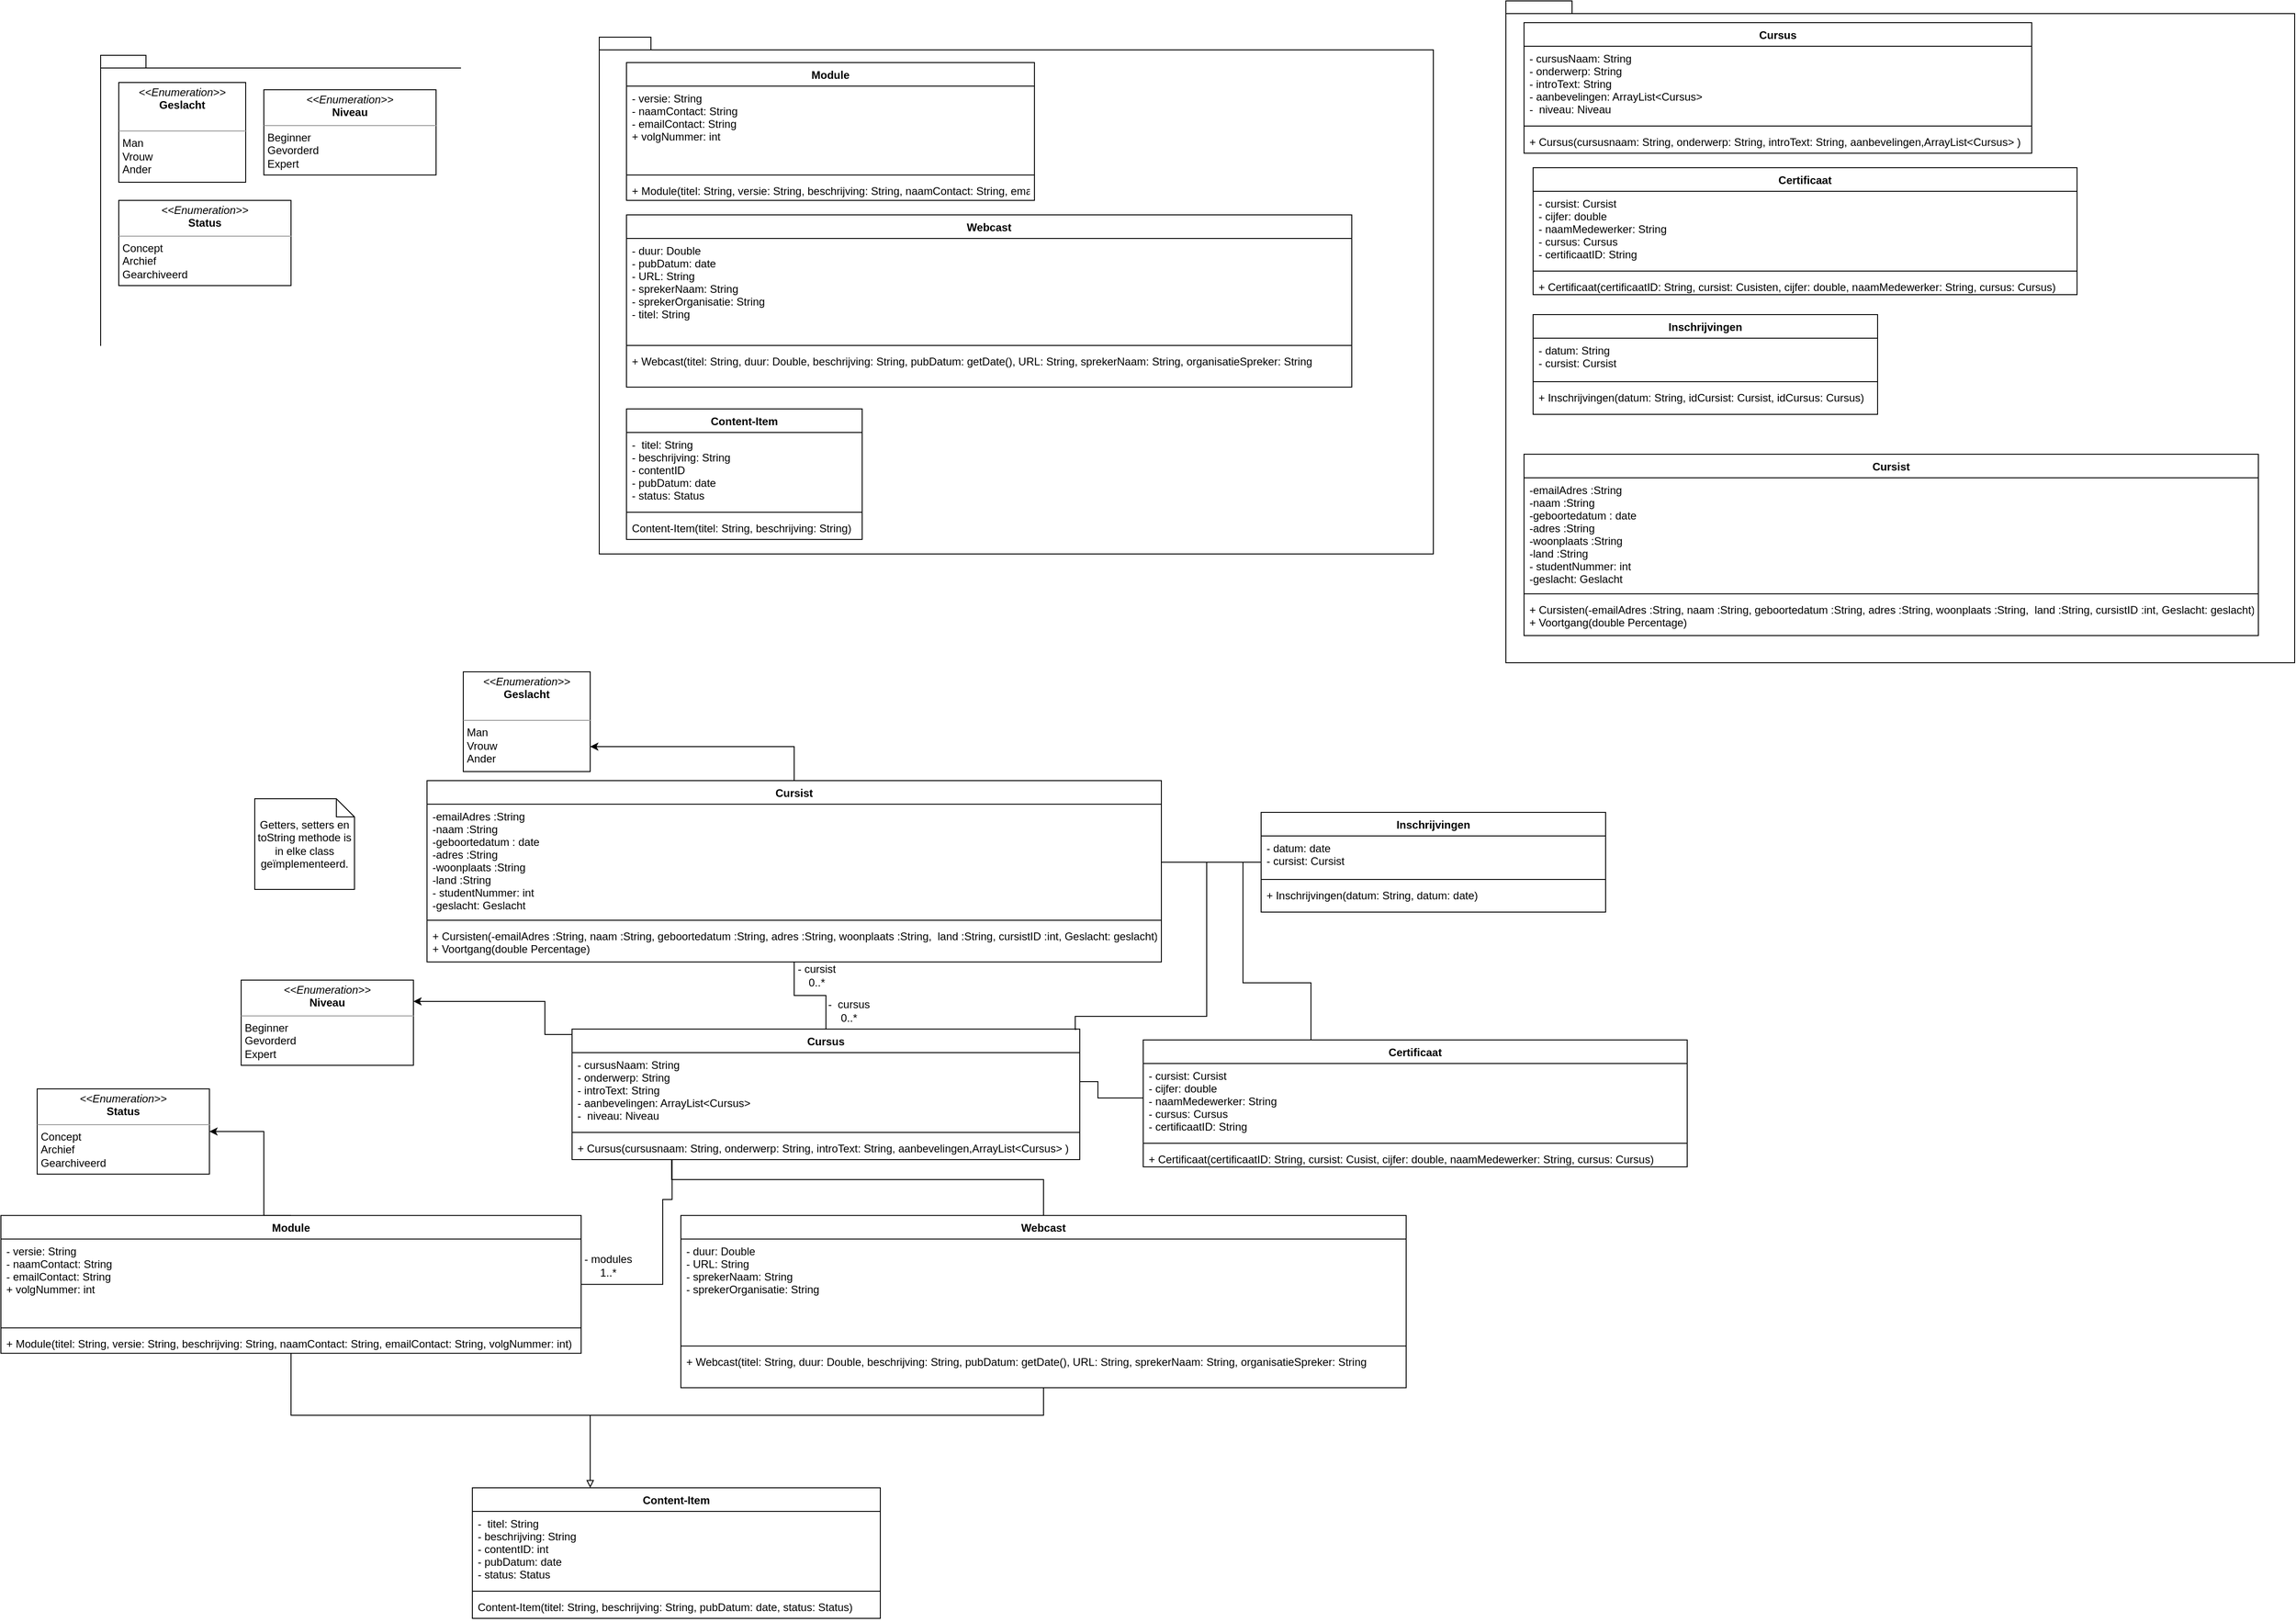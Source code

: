 <mxfile version="20.6.2" type="device"><diagram id="2kktmMRv5hTeGHwgti0F" name="Pagina-1"><mxGraphModel dx="3725" dy="2717" grid="1" gridSize="10" guides="1" tooltips="1" connect="1" arrows="1" fold="1" page="1" pageScale="1" pageWidth="1654" pageHeight="1169" math="0" shadow="0"><root><mxCell id="0"/><mxCell id="1" parent="0"/><mxCell id="MbKeh6X5kqpN-aEI2O22-64" style="edgeStyle=orthogonalEdgeStyle;rounded=0;orthogonalLoop=1;jettySize=auto;html=1;exitX=0.5;exitY=0;exitDx=0;exitDy=0;entryX=1;entryY=0.5;entryDx=0;entryDy=0;" parent="1" source="MbKeh6X5kqpN-aEI2O22-25" target="MbKeh6X5kqpN-aEI2O22-63" edge="1"><mxGeometry relative="1" as="geometry"><Array as="points"><mxPoint x="490" y="237"/></Array></mxGeometry></mxCell><mxCell id="WveOz0wSDaOSZ9EMoX3g-8" style="edgeStyle=orthogonalEdgeStyle;rounded=0;orthogonalLoop=1;jettySize=auto;html=1;endArrow=block;endFill=0;" parent="1" source="MbKeh6X5kqpN-aEI2O22-25" target="WveOz0wSDaOSZ9EMoX3g-4" edge="1"><mxGeometry relative="1" as="geometry"><Array as="points"><mxPoint x="520" y="550"/><mxPoint x="850" y="550"/></Array></mxGeometry></mxCell><mxCell id="MbKeh6X5kqpN-aEI2O22-25" value="Module" style="swimlane;fontStyle=1;align=center;verticalAlign=top;childLayout=stackLayout;horizontal=1;startSize=26;horizontalStack=0;resizeParent=1;resizeParentMax=0;resizeLast=0;collapsible=1;marginBottom=0;" parent="1" vertex="1"><mxGeometry x="200" y="329.57" width="640" height="152" as="geometry"/></mxCell><mxCell id="MbKeh6X5kqpN-aEI2O22-26" value="- versie: String&#10;- naamContact: String&#10;- emailContact: String&#10;+ volgNummer: int" style="text;strokeColor=none;fillColor=none;align=left;verticalAlign=top;spacingLeft=4;spacingRight=4;overflow=hidden;rotatable=0;points=[[0,0.5],[1,0.5]];portConstraint=eastwest;" parent="MbKeh6X5kqpN-aEI2O22-25" vertex="1"><mxGeometry y="26" width="640" height="94" as="geometry"/></mxCell><mxCell id="MbKeh6X5kqpN-aEI2O22-27" value="" style="line;strokeWidth=1;fillColor=none;align=left;verticalAlign=middle;spacingTop=-1;spacingLeft=3;spacingRight=3;rotatable=0;labelPosition=right;points=[];portConstraint=eastwest;" parent="MbKeh6X5kqpN-aEI2O22-25" vertex="1"><mxGeometry y="120" width="640" height="8" as="geometry"/></mxCell><mxCell id="MbKeh6X5kqpN-aEI2O22-28" value="+ Module(titel: String, versie: String, beschrijving: String, naamContact: String, emailContact: String, volgNummer: int)" style="text;strokeColor=none;fillColor=none;align=left;verticalAlign=top;spacingLeft=4;spacingRight=4;overflow=hidden;rotatable=0;points=[[0,0.5],[1,0.5]];portConstraint=eastwest;" parent="MbKeh6X5kqpN-aEI2O22-25" vertex="1"><mxGeometry y="128" width="640" height="24" as="geometry"/></mxCell><mxCell id="O7PhdvHWJOeVFfyFNV82-17" style="edgeStyle=orthogonalEdgeStyle;rounded=0;orthogonalLoop=1;jettySize=auto;html=1;entryX=1;entryY=0.5;entryDx=0;entryDy=0;endArrow=none;endFill=0;" parent="1" source="MbKeh6X5kqpN-aEI2O22-29" target="O7PhdvHWJOeVFfyFNV82-9" edge="1"><mxGeometry relative="1" as="geometry"><Array as="points"><mxPoint x="1410" y="200"/><mxPoint x="1410" y="182"/></Array></mxGeometry></mxCell><mxCell id="MbKeh6X5kqpN-aEI2O22-29" value="Certificaat" style="swimlane;fontStyle=1;align=center;verticalAlign=top;childLayout=stackLayout;horizontal=1;startSize=26;horizontalStack=0;resizeParent=1;resizeParentMax=0;resizeLast=0;collapsible=1;marginBottom=0;" parent="1" vertex="1"><mxGeometry x="1460" y="136" width="600" height="140" as="geometry"/></mxCell><mxCell id="MbKeh6X5kqpN-aEI2O22-30" value="- cursist: Cursist&#10;- cijfer: double&#10;- naamMedewerker: String&#10;- cursus: Cursus&#10;- certificaatID: String" style="text;strokeColor=none;fillColor=none;align=left;verticalAlign=top;spacingLeft=4;spacingRight=4;overflow=hidden;rotatable=0;points=[[0,0.5],[1,0.5]];portConstraint=eastwest;" parent="MbKeh6X5kqpN-aEI2O22-29" vertex="1"><mxGeometry y="26" width="600" height="84" as="geometry"/></mxCell><mxCell id="MbKeh6X5kqpN-aEI2O22-31" value="" style="line;strokeWidth=1;fillColor=none;align=left;verticalAlign=middle;spacingTop=-1;spacingLeft=3;spacingRight=3;rotatable=0;labelPosition=right;points=[];portConstraint=eastwest;" parent="MbKeh6X5kqpN-aEI2O22-29" vertex="1"><mxGeometry y="110" width="600" height="8" as="geometry"/></mxCell><mxCell id="MbKeh6X5kqpN-aEI2O22-32" value="+ Certificaat(certificaatID: String, cursist: Cusist, cijfer: double, naamMedewerker: String, cursus: Cursus)&#10;  " style="text;strokeColor=none;fillColor=none;align=left;verticalAlign=top;spacingLeft=4;spacingRight=4;overflow=hidden;rotatable=0;points=[[0,0.5],[1,0.5]];portConstraint=eastwest;" parent="MbKeh6X5kqpN-aEI2O22-29" vertex="1"><mxGeometry y="118" width="600" height="22" as="geometry"/></mxCell><mxCell id="O7PhdvHWJOeVFfyFNV82-22" style="edgeStyle=orthogonalEdgeStyle;rounded=0;orthogonalLoop=1;jettySize=auto;html=1;endArrow=none;endFill=0;startArrow=none;startFill=0;entryX=0.196;entryY=1.017;entryDx=0;entryDy=0;entryPerimeter=0;" parent="1" source="MbKeh6X5kqpN-aEI2O22-33" target="O7PhdvHWJOeVFfyFNV82-11" edge="1"><mxGeometry relative="1" as="geometry"><mxPoint x="941" y="268" as="targetPoint"/><Array as="points"><mxPoint x="1350" y="290"/><mxPoint x="940" y="290"/></Array></mxGeometry></mxCell><mxCell id="WveOz0wSDaOSZ9EMoX3g-9" style="edgeStyle=orthogonalEdgeStyle;rounded=0;orthogonalLoop=1;jettySize=auto;html=1;endArrow=none;endFill=0;" parent="1" source="MbKeh6X5kqpN-aEI2O22-33" edge="1"><mxGeometry relative="1" as="geometry"><mxPoint x="850" y="620" as="targetPoint"/><Array as="points"><mxPoint x="1350" y="550"/><mxPoint x="850" y="550"/></Array></mxGeometry></mxCell><mxCell id="MbKeh6X5kqpN-aEI2O22-33" value="Webcast" style="swimlane;fontStyle=1;align=center;verticalAlign=top;childLayout=stackLayout;horizontal=1;startSize=26;horizontalStack=0;resizeParent=1;resizeParentMax=0;resizeLast=0;collapsible=1;marginBottom=0;" parent="1" vertex="1"><mxGeometry x="950" y="329.57" width="800" height="190" as="geometry"/></mxCell><mxCell id="MbKeh6X5kqpN-aEI2O22-34" value="- duur: Double&#10;- URL: String&#10;- sprekerNaam: String&#10;- sprekerOrganisatie: String" style="text;strokeColor=none;fillColor=none;align=left;verticalAlign=top;spacingLeft=4;spacingRight=4;overflow=hidden;rotatable=0;points=[[0,0.5],[1,0.5]];portConstraint=eastwest;" parent="MbKeh6X5kqpN-aEI2O22-33" vertex="1"><mxGeometry y="26" width="800" height="114" as="geometry"/></mxCell><mxCell id="MbKeh6X5kqpN-aEI2O22-35" value="" style="line;strokeWidth=1;fillColor=none;align=left;verticalAlign=middle;spacingTop=-1;spacingLeft=3;spacingRight=3;rotatable=0;labelPosition=right;points=[];portConstraint=eastwest;" parent="MbKeh6X5kqpN-aEI2O22-33" vertex="1"><mxGeometry y="140" width="800" height="8" as="geometry"/></mxCell><mxCell id="MbKeh6X5kqpN-aEI2O22-36" value="+ Webcast(titel: String, duur: Double, beschrijving: String, pubDatum: getDate(), URL: String, sprekerNaam: String, organisatieSpreker: String" style="text;strokeColor=none;fillColor=none;align=left;verticalAlign=top;spacingLeft=4;spacingRight=4;overflow=hidden;rotatable=0;points=[[0,0.5],[1,0.5]];portConstraint=eastwest;" parent="MbKeh6X5kqpN-aEI2O22-33" vertex="1"><mxGeometry y="148" width="800" height="42" as="geometry"/></mxCell><mxCell id="O7PhdvHWJOeVFfyFNV82-26" style="edgeStyle=orthogonalEdgeStyle;rounded=0;orthogonalLoop=1;jettySize=auto;html=1;endArrow=none;endFill=0;" parent="1" source="MbKeh6X5kqpN-aEI2O22-49" target="O7PhdvHWJOeVFfyFNV82-8" edge="1"><mxGeometry relative="1" as="geometry"/></mxCell><mxCell id="WveOz0wSDaOSZ9EMoX3g-2" style="edgeStyle=orthogonalEdgeStyle;rounded=0;orthogonalLoop=1;jettySize=auto;html=1;entryX=1;entryY=0.75;entryDx=0;entryDy=0;" parent="1" source="MbKeh6X5kqpN-aEI2O22-49" target="WveOz0wSDaOSZ9EMoX3g-1" edge="1"><mxGeometry relative="1" as="geometry"/></mxCell><mxCell id="MbKeh6X5kqpN-aEI2O22-49" value="Cursist" style="swimlane;fontStyle=1;align=center;verticalAlign=top;childLayout=stackLayout;horizontal=1;startSize=26;horizontalStack=0;resizeParent=1;resizeParentMax=0;resizeLast=0;collapsible=1;marginBottom=0;" parent="1" vertex="1"><mxGeometry x="670" y="-150" width="810" height="200" as="geometry"/></mxCell><mxCell id="MbKeh6X5kqpN-aEI2O22-50" value="-emailAdres :String&#10;-naam :String&#10;-geboortedatum : date&#10;-adres :String&#10;-woonplaats :String&#10;-land :String&#10;- studentNummer: int&#10;-geslacht: Geslacht" style="text;strokeColor=none;fillColor=none;align=left;verticalAlign=top;spacingLeft=4;spacingRight=4;overflow=hidden;rotatable=0;points=[[0,0.5],[1,0.5]];portConstraint=eastwest;" parent="MbKeh6X5kqpN-aEI2O22-49" vertex="1"><mxGeometry y="26" width="810" height="124" as="geometry"/></mxCell><mxCell id="MbKeh6X5kqpN-aEI2O22-51" value="" style="line;strokeWidth=1;fillColor=none;align=left;verticalAlign=middle;spacingTop=-1;spacingLeft=3;spacingRight=3;rotatable=0;labelPosition=right;points=[];portConstraint=eastwest;" parent="MbKeh6X5kqpN-aEI2O22-49" vertex="1"><mxGeometry y="150" width="810" height="8" as="geometry"/></mxCell><mxCell id="MbKeh6X5kqpN-aEI2O22-52" value="+ Cursisten(-emailAdres :String, naam :String, geboortedatum :String, adres :String, woonplaats :String,  land :String, cursistID :int, Geslacht: geslacht)&#10;+ Voortgang(double Percentage)" style="text;strokeColor=none;fillColor=none;align=left;verticalAlign=top;spacingLeft=4;spacingRight=4;overflow=hidden;rotatable=0;points=[[0,0.5],[1,0.5]];portConstraint=eastwest;" parent="MbKeh6X5kqpN-aEI2O22-49" vertex="1"><mxGeometry y="158" width="810" height="42" as="geometry"/></mxCell><mxCell id="MbKeh6X5kqpN-aEI2O22-63" value="&lt;p style=&quot;margin:0px;margin-top:4px;text-align:center;&quot;&gt;&lt;i&gt;&amp;lt;&amp;lt;Enumeration&amp;gt;&amp;gt;&lt;/i&gt;&lt;br&gt;&lt;b&gt;Status&lt;/b&gt;&lt;/p&gt;&lt;hr size=&quot;1&quot;&gt;&lt;p style=&quot;margin:0px;margin-left:4px;&quot;&gt;&lt;/p&gt;&lt;p style=&quot;margin:0px;margin-left:4px;&quot;&gt;Concept&lt;/p&gt;&lt;p style=&quot;margin:0px;margin-left:4px;&quot;&gt;Archief&lt;/p&gt;&lt;p style=&quot;margin:0px;margin-left:4px;&quot;&gt;Gearchiveerd&lt;/p&gt;" style="verticalAlign=top;align=left;overflow=fill;fontSize=12;fontFamily=Helvetica;html=1;" parent="1" vertex="1"><mxGeometry x="240" y="190" width="190" height="94" as="geometry"/></mxCell><mxCell id="O7PhdvHWJOeVFfyFNV82-2" value="Getters, setters en toString methode is in elke class geïmplementeerd." style="shape=note;size=20;whiteSpace=wrap;html=1;" parent="1" vertex="1"><mxGeometry x="480" y="-130" width="110" height="100" as="geometry"/></mxCell><mxCell id="O7PhdvHWJOeVFfyFNV82-3" value="&lt;p style=&quot;margin:0px;margin-top:4px;text-align:center;&quot;&gt;&lt;i&gt;&amp;lt;&amp;lt;Enumeration&amp;gt;&amp;gt;&lt;/i&gt;&lt;br&gt;&lt;b&gt;Niveau&lt;/b&gt;&lt;/p&gt;&lt;hr size=&quot;1&quot;&gt;&lt;p style=&quot;margin:0px;margin-left:4px;&quot;&gt;&lt;/p&gt;&lt;p style=&quot;margin:0px;margin-left:4px;&quot;&gt;Beginner&lt;/p&gt;&lt;p style=&quot;margin:0px;margin-left:4px;&quot;&gt;Gevorderd&lt;/p&gt;&lt;p style=&quot;margin:0px;margin-left:4px;&quot;&gt;Expert&lt;/p&gt;" style="verticalAlign=top;align=left;overflow=fill;fontSize=12;fontFamily=Helvetica;html=1;" parent="1" vertex="1"><mxGeometry x="465" y="70" width="190" height="94" as="geometry"/></mxCell><mxCell id="O7PhdvHWJOeVFfyFNV82-8" value="Cursus" style="swimlane;fontStyle=1;align=center;verticalAlign=top;childLayout=stackLayout;horizontal=1;startSize=26;horizontalStack=0;resizeParent=1;resizeParentMax=0;resizeLast=0;collapsible=1;marginBottom=0;" parent="1" vertex="1"><mxGeometry x="830" y="124" width="560" height="144" as="geometry"/></mxCell><mxCell id="O7PhdvHWJOeVFfyFNV82-9" value="- cursusNaam: String&#10;- onderwerp: String&#10;- introText: String&#10;- aanbevelingen: ArrayList&lt;Cursus&gt; &#10;-  niveau: Niveau" style="text;strokeColor=none;fillColor=none;align=left;verticalAlign=top;spacingLeft=4;spacingRight=4;overflow=hidden;rotatable=0;points=[[0,0.5],[1,0.5]];portConstraint=eastwest;" parent="O7PhdvHWJOeVFfyFNV82-8" vertex="1"><mxGeometry y="26" width="560" height="84" as="geometry"/></mxCell><mxCell id="O7PhdvHWJOeVFfyFNV82-10" value="" style="line;strokeWidth=1;fillColor=none;align=left;verticalAlign=middle;spacingTop=-1;spacingLeft=3;spacingRight=3;rotatable=0;labelPosition=right;points=[];portConstraint=eastwest;" parent="O7PhdvHWJOeVFfyFNV82-8" vertex="1"><mxGeometry y="110" width="560" height="8" as="geometry"/></mxCell><mxCell id="O7PhdvHWJOeVFfyFNV82-11" value="+ Cursus(cursusnaam: String, onderwerp: String, introText: String, aanbevelingen,ArrayList&lt;Cursus&gt; )" style="text;strokeColor=none;fillColor=none;align=left;verticalAlign=top;spacingLeft=4;spacingRight=4;overflow=hidden;rotatable=0;points=[[0,0.5],[1,0.5]];portConstraint=eastwest;" parent="O7PhdvHWJOeVFfyFNV82-8" vertex="1"><mxGeometry y="118" width="560" height="26" as="geometry"/></mxCell><mxCell id="O7PhdvHWJOeVFfyFNV82-12" style="edgeStyle=orthogonalEdgeStyle;rounded=0;orthogonalLoop=1;jettySize=auto;html=1;entryX=1;entryY=0.25;entryDx=0;entryDy=0;" parent="1" source="O7PhdvHWJOeVFfyFNV82-8" target="O7PhdvHWJOeVFfyFNV82-3" edge="1"><mxGeometry relative="1" as="geometry"><mxPoint x="1280" y="120" as="sourcePoint"/><Array as="points"><mxPoint x="800" y="130"/><mxPoint x="800" y="93"/></Array></mxGeometry></mxCell><mxCell id="O7PhdvHWJOeVFfyFNV82-31" style="edgeStyle=orthogonalEdgeStyle;rounded=0;orthogonalLoop=1;jettySize=auto;html=1;endArrow=none;endFill=0;" parent="1" target="MbKeh6X5kqpN-aEI2O22-29" edge="1"><mxGeometry relative="1" as="geometry"><mxPoint x="1590" y="-60" as="sourcePoint"/><Array as="points"><mxPoint x="1570" y="-60"/><mxPoint x="1570" y="73"/><mxPoint x="1645" y="73"/></Array></mxGeometry></mxCell><mxCell id="O7PhdvHWJOeVFfyFNV82-13" value="Inschrijvingen" style="swimlane;fontStyle=1;align=center;verticalAlign=top;childLayout=stackLayout;horizontal=1;startSize=26;horizontalStack=0;resizeParent=1;resizeParentMax=0;resizeLast=0;collapsible=1;marginBottom=0;" parent="1" vertex="1"><mxGeometry x="1590" y="-115" width="380" height="110" as="geometry"/></mxCell><mxCell id="O7PhdvHWJOeVFfyFNV82-14" value="- datum: date&#10;- cursist: Cursist" style="text;strokeColor=none;fillColor=none;align=left;verticalAlign=top;spacingLeft=4;spacingRight=4;overflow=hidden;rotatable=0;points=[[0,0.5],[1,0.5]];portConstraint=eastwest;" parent="O7PhdvHWJOeVFfyFNV82-13" vertex="1"><mxGeometry y="26" width="380" height="44" as="geometry"/></mxCell><mxCell id="O7PhdvHWJOeVFfyFNV82-15" value="" style="line;strokeWidth=1;fillColor=none;align=left;verticalAlign=middle;spacingTop=-1;spacingLeft=3;spacingRight=3;rotatable=0;labelPosition=right;points=[];portConstraint=eastwest;" parent="O7PhdvHWJOeVFfyFNV82-13" vertex="1"><mxGeometry y="70" width="380" height="8" as="geometry"/></mxCell><mxCell id="O7PhdvHWJOeVFfyFNV82-16" value="+ Inschrijvingen(datum: String, datum: date)" style="text;strokeColor=none;fillColor=none;align=left;verticalAlign=top;spacingLeft=4;spacingRight=4;overflow=hidden;rotatable=0;points=[[0,0.5],[1,0.5]];portConstraint=eastwest;" parent="O7PhdvHWJOeVFfyFNV82-13" vertex="1"><mxGeometry y="78" width="380" height="32" as="geometry"/></mxCell><mxCell id="O7PhdvHWJOeVFfyFNV82-27" value="- cursist&lt;br&gt;0..*" style="text;html=1;strokeColor=none;fillColor=none;align=center;verticalAlign=middle;whiteSpace=wrap;rounded=0;" parent="1" vertex="1"><mxGeometry x="1070" y="50" width="60" height="30" as="geometry"/></mxCell><mxCell id="O7PhdvHWJOeVFfyFNV82-29" style="edgeStyle=orthogonalEdgeStyle;rounded=0;orthogonalLoop=1;jettySize=auto;html=1;endArrow=none;endFill=0;" parent="1" source="O7PhdvHWJOeVFfyFNV82-14" target="MbKeh6X5kqpN-aEI2O22-50" edge="1"><mxGeometry relative="1" as="geometry"><Array as="points"><mxPoint x="1540" y="-60"/><mxPoint x="1540" y="-60"/></Array></mxGeometry></mxCell><mxCell id="O7PhdvHWJOeVFfyFNV82-30" style="edgeStyle=orthogonalEdgeStyle;rounded=0;orthogonalLoop=1;jettySize=auto;html=1;entryX=0.993;entryY=0.003;entryDx=0;entryDy=0;entryPerimeter=0;endArrow=none;endFill=0;startArrow=none;startFill=0;" parent="1" target="O7PhdvHWJOeVFfyFNV82-8" edge="1"><mxGeometry relative="1" as="geometry"><mxPoint x="1590" y="-60" as="sourcePoint"/><Array as="points"><mxPoint x="1530" y="-60"/><mxPoint x="1530" y="110"/><mxPoint x="1385" y="110"/><mxPoint x="1385" y="124"/></Array></mxGeometry></mxCell><mxCell id="O7PhdvHWJOeVFfyFNV82-28" value="- modules&lt;br&gt;1..*" style="text;html=1;strokeColor=none;fillColor=none;align=center;verticalAlign=middle;whiteSpace=wrap;rounded=0;" parent="1" vertex="1"><mxGeometry x="840" y="370" width="60" height="30" as="geometry"/></mxCell><mxCell id="stj9tLrJPMSFWaXW_1bb-1" value="" style="edgeStyle=orthogonalEdgeStyle;rounded=0;orthogonalLoop=1;jettySize=auto;html=1;endArrow=none;endFill=0;entryX=0.197;entryY=1.016;entryDx=0;entryDy=0;entryPerimeter=0;" parent="1" source="MbKeh6X5kqpN-aEI2O22-25" target="O7PhdvHWJOeVFfyFNV82-11" edge="1"><mxGeometry relative="1" as="geometry"><Array as="points"><mxPoint x="930" y="406"/><mxPoint x="930" y="312"/><mxPoint x="940" y="312"/></Array><mxPoint x="520" y="329.57" as="sourcePoint"/><mxPoint x="940" y="280" as="targetPoint"/></mxGeometry></mxCell><mxCell id="WveOz0wSDaOSZ9EMoX3g-1" value="&lt;p style=&quot;margin:0px;margin-top:4px;text-align:center;&quot;&gt;&lt;i&gt;&amp;lt;&amp;lt;Enumeration&amp;gt;&amp;gt;&lt;/i&gt;&lt;br&gt;&lt;b&gt;Geslacht&lt;/b&gt;&lt;/p&gt;&lt;br&gt;&lt;hr size=&quot;1&quot;&gt;&lt;p style=&quot;margin:0px;margin-left:4px;&quot;&gt;&lt;/p&gt;&lt;p style=&quot;margin:0px;margin-left:4px;&quot;&gt;Man&amp;nbsp;&lt;/p&gt;&lt;p style=&quot;margin:0px;margin-left:4px;&quot;&gt;Vrouw&lt;/p&gt;&lt;p style=&quot;margin:0px;margin-left:4px;&quot;&gt;Ander&lt;/p&gt;" style="verticalAlign=top;align=left;overflow=fill;fontSize=12;fontFamily=Helvetica;html=1;" parent="1" vertex="1"><mxGeometry x="710" y="-270" width="140" height="110" as="geometry"/></mxCell><mxCell id="WveOz0wSDaOSZ9EMoX3g-3" value="-&amp;nbsp; cursus&lt;br&gt;0..*" style="text;html=1;align=center;verticalAlign=middle;resizable=0;points=[];autosize=1;strokeColor=none;fillColor=none;" parent="1" vertex="1"><mxGeometry x="1100" y="84" width="70" height="40" as="geometry"/></mxCell><mxCell id="WveOz0wSDaOSZ9EMoX3g-4" value="Content-Item" style="swimlane;fontStyle=1;align=center;verticalAlign=top;childLayout=stackLayout;horizontal=1;startSize=26;horizontalStack=0;resizeParent=1;resizeParentMax=0;resizeLast=0;collapsible=1;marginBottom=0;" parent="1" vertex="1"><mxGeometry x="720" y="630" width="450" height="144" as="geometry"/></mxCell><mxCell id="WveOz0wSDaOSZ9EMoX3g-5" value="-  titel: String&#10;- beschrijving: String&#10;- contentID: int&#10;- pubDatum: date&#10;- status: Status" style="text;strokeColor=none;fillColor=none;align=left;verticalAlign=top;spacingLeft=4;spacingRight=4;overflow=hidden;rotatable=0;points=[[0,0.5],[1,0.5]];portConstraint=eastwest;" parent="WveOz0wSDaOSZ9EMoX3g-4" vertex="1"><mxGeometry y="26" width="450" height="84" as="geometry"/></mxCell><mxCell id="WveOz0wSDaOSZ9EMoX3g-6" value="" style="line;strokeWidth=1;fillColor=none;align=left;verticalAlign=middle;spacingTop=-1;spacingLeft=3;spacingRight=3;rotatable=0;labelPosition=right;points=[];portConstraint=eastwest;" parent="WveOz0wSDaOSZ9EMoX3g-4" vertex="1"><mxGeometry y="110" width="450" height="8" as="geometry"/></mxCell><mxCell id="WveOz0wSDaOSZ9EMoX3g-7" value="Content-Item(titel: String, beschrijving: String, pubDatum: date, status: Status)" style="text;strokeColor=none;fillColor=none;align=left;verticalAlign=top;spacingLeft=4;spacingRight=4;overflow=hidden;rotatable=0;points=[[0,0.5],[1,0.5]];portConstraint=eastwest;" parent="WveOz0wSDaOSZ9EMoX3g-4" vertex="1"><mxGeometry y="118" width="450" height="26" as="geometry"/></mxCell><mxCell id="1fGLKKAAodYPvISJ-h22-2" value="" style="shape=folder;fontStyle=1;spacingTop=10;tabWidth=40;tabHeight=14;tabPosition=left;html=1;" parent="1" vertex="1"><mxGeometry x="310" y="-950" width="500" height="500" as="geometry"/></mxCell><mxCell id="1fGLKKAAodYPvISJ-h22-3" value="&lt;p style=&quot;margin:0px;margin-top:4px;text-align:center;&quot;&gt;&lt;i&gt;&amp;lt;&amp;lt;Enumeration&amp;gt;&amp;gt;&lt;/i&gt;&lt;br&gt;&lt;b&gt;Geslacht&lt;/b&gt;&lt;/p&gt;&lt;br&gt;&lt;hr size=&quot;1&quot;&gt;&lt;p style=&quot;margin:0px;margin-left:4px;&quot;&gt;&lt;/p&gt;&lt;p style=&quot;margin:0px;margin-left:4px;&quot;&gt;Man&amp;nbsp;&lt;/p&gt;&lt;p style=&quot;margin:0px;margin-left:4px;&quot;&gt;Vrouw&lt;/p&gt;&lt;p style=&quot;margin:0px;margin-left:4px;&quot;&gt;Ander&lt;/p&gt;" style="verticalAlign=top;align=left;overflow=fill;fontSize=12;fontFamily=Helvetica;html=1;" parent="1" vertex="1"><mxGeometry x="330" y="-920" width="140" height="110" as="geometry"/></mxCell><mxCell id="1fGLKKAAodYPvISJ-h22-4" value="&lt;p style=&quot;margin:0px;margin-top:4px;text-align:center;&quot;&gt;&lt;i&gt;&amp;lt;&amp;lt;Enumeration&amp;gt;&amp;gt;&lt;/i&gt;&lt;br&gt;&lt;b&gt;Niveau&lt;/b&gt;&lt;/p&gt;&lt;hr size=&quot;1&quot;&gt;&lt;p style=&quot;margin:0px;margin-left:4px;&quot;&gt;&lt;/p&gt;&lt;p style=&quot;margin:0px;margin-left:4px;&quot;&gt;Beginner&lt;/p&gt;&lt;p style=&quot;margin:0px;margin-left:4px;&quot;&gt;Gevorderd&lt;/p&gt;&lt;p style=&quot;margin:0px;margin-left:4px;&quot;&gt;Expert&lt;/p&gt;" style="verticalAlign=top;align=left;overflow=fill;fontSize=12;fontFamily=Helvetica;html=1;" parent="1" vertex="1"><mxGeometry x="490" y="-912" width="190" height="94" as="geometry"/></mxCell><mxCell id="1fGLKKAAodYPvISJ-h22-5" value="&lt;p style=&quot;margin:0px;margin-top:4px;text-align:center;&quot;&gt;&lt;i&gt;&amp;lt;&amp;lt;Enumeration&amp;gt;&amp;gt;&lt;/i&gt;&lt;br&gt;&lt;b&gt;Status&lt;/b&gt;&lt;/p&gt;&lt;hr size=&quot;1&quot;&gt;&lt;p style=&quot;margin:0px;margin-left:4px;&quot;&gt;&lt;/p&gt;&lt;p style=&quot;margin:0px;margin-left:4px;&quot;&gt;Concept&lt;/p&gt;&lt;p style=&quot;margin:0px;margin-left:4px;&quot;&gt;Archief&lt;/p&gt;&lt;p style=&quot;margin:0px;margin-left:4px;&quot;&gt;Gearchiveerd&lt;/p&gt;" style="verticalAlign=top;align=left;overflow=fill;fontSize=12;fontFamily=Helvetica;html=1;" parent="1" vertex="1"><mxGeometry x="330" y="-790" width="190" height="94" as="geometry"/></mxCell><mxCell id="1fGLKKAAodYPvISJ-h22-6" value="" style="shape=folder;fontStyle=1;spacingTop=10;tabWidth=40;tabHeight=14;tabPosition=left;html=1;" parent="1" vertex="1"><mxGeometry x="860" y="-970" width="920" height="570" as="geometry"/></mxCell><mxCell id="1fGLKKAAodYPvISJ-h22-8" value="Module" style="swimlane;fontStyle=1;align=center;verticalAlign=top;childLayout=stackLayout;horizontal=1;startSize=26;horizontalStack=0;resizeParent=1;resizeParentMax=0;resizeLast=0;collapsible=1;marginBottom=0;" parent="1" vertex="1"><mxGeometry x="890" y="-942" width="450" height="152" as="geometry"/></mxCell><mxCell id="1fGLKKAAodYPvISJ-h22-9" value="- versie: String&#10;- naamContact: String&#10;- emailContact: String&#10;+ volgNummer: int" style="text;strokeColor=none;fillColor=none;align=left;verticalAlign=top;spacingLeft=4;spacingRight=4;overflow=hidden;rotatable=0;points=[[0,0.5],[1,0.5]];portConstraint=eastwest;" parent="1fGLKKAAodYPvISJ-h22-8" vertex="1"><mxGeometry y="26" width="450" height="94" as="geometry"/></mxCell><mxCell id="1fGLKKAAodYPvISJ-h22-10" value="" style="line;strokeWidth=1;fillColor=none;align=left;verticalAlign=middle;spacingTop=-1;spacingLeft=3;spacingRight=3;rotatable=0;labelPosition=right;points=[];portConstraint=eastwest;" parent="1fGLKKAAodYPvISJ-h22-8" vertex="1"><mxGeometry y="120" width="450" height="8" as="geometry"/></mxCell><mxCell id="1fGLKKAAodYPvISJ-h22-11" value="+ Module(titel: String, versie: String, beschrijving: String, naamContact: String, emailContact: String, volgNummer: int)" style="text;strokeColor=none;fillColor=none;align=left;verticalAlign=top;spacingLeft=4;spacingRight=4;overflow=hidden;rotatable=0;points=[[0,0.5],[1,0.5]];portConstraint=eastwest;" parent="1fGLKKAAodYPvISJ-h22-8" vertex="1"><mxGeometry y="128" width="450" height="24" as="geometry"/></mxCell><mxCell id="1fGLKKAAodYPvISJ-h22-13" value="Webcast" style="swimlane;fontStyle=1;align=center;verticalAlign=top;childLayout=stackLayout;horizontal=1;startSize=26;horizontalStack=0;resizeParent=1;resizeParentMax=0;resizeLast=0;collapsible=1;marginBottom=0;" parent="1" vertex="1"><mxGeometry x="890" y="-774" width="800" height="190" as="geometry"/></mxCell><mxCell id="1fGLKKAAodYPvISJ-h22-14" value="- duur: Double&#10;- pubDatum: date&#10;- URL: String&#10;- sprekerNaam: String&#10;- sprekerOrganisatie: String&#10;- titel: String" style="text;strokeColor=none;fillColor=none;align=left;verticalAlign=top;spacingLeft=4;spacingRight=4;overflow=hidden;rotatable=0;points=[[0,0.5],[1,0.5]];portConstraint=eastwest;" parent="1fGLKKAAodYPvISJ-h22-13" vertex="1"><mxGeometry y="26" width="800" height="114" as="geometry"/></mxCell><mxCell id="1fGLKKAAodYPvISJ-h22-15" value="" style="line;strokeWidth=1;fillColor=none;align=left;verticalAlign=middle;spacingTop=-1;spacingLeft=3;spacingRight=3;rotatable=0;labelPosition=right;points=[];portConstraint=eastwest;" parent="1fGLKKAAodYPvISJ-h22-13" vertex="1"><mxGeometry y="140" width="800" height="8" as="geometry"/></mxCell><mxCell id="1fGLKKAAodYPvISJ-h22-16" value="+ Webcast(titel: String, duur: Double, beschrijving: String, pubDatum: getDate(), URL: String, sprekerNaam: String, organisatieSpreker: String" style="text;strokeColor=none;fillColor=none;align=left;verticalAlign=top;spacingLeft=4;spacingRight=4;overflow=hidden;rotatable=0;points=[[0,0.5],[1,0.5]];portConstraint=eastwest;" parent="1fGLKKAAodYPvISJ-h22-13" vertex="1"><mxGeometry y="148" width="800" height="42" as="geometry"/></mxCell><mxCell id="1fGLKKAAodYPvISJ-h22-18" value="Content-Item" style="swimlane;fontStyle=1;align=center;verticalAlign=top;childLayout=stackLayout;horizontal=1;startSize=26;horizontalStack=0;resizeParent=1;resizeParentMax=0;resizeLast=0;collapsible=1;marginBottom=0;" parent="1" vertex="1"><mxGeometry x="890" y="-560" width="260" height="144" as="geometry"/></mxCell><mxCell id="1fGLKKAAodYPvISJ-h22-19" value="-  titel: String&#10;- beschrijving: String&#10;- contentID&#10;- pubDatum: date&#10;- status: Status" style="text;strokeColor=none;fillColor=none;align=left;verticalAlign=top;spacingLeft=4;spacingRight=4;overflow=hidden;rotatable=0;points=[[0,0.5],[1,0.5]];portConstraint=eastwest;" parent="1fGLKKAAodYPvISJ-h22-18" vertex="1"><mxGeometry y="26" width="260" height="84" as="geometry"/></mxCell><mxCell id="1fGLKKAAodYPvISJ-h22-20" value="" style="line;strokeWidth=1;fillColor=none;align=left;verticalAlign=middle;spacingTop=-1;spacingLeft=3;spacingRight=3;rotatable=0;labelPosition=right;points=[];portConstraint=eastwest;" parent="1fGLKKAAodYPvISJ-h22-18" vertex="1"><mxGeometry y="110" width="260" height="8" as="geometry"/></mxCell><mxCell id="1fGLKKAAodYPvISJ-h22-21" value="Content-Item(titel: String, beschrijving: String)" style="text;strokeColor=none;fillColor=none;align=left;verticalAlign=top;spacingLeft=4;spacingRight=4;overflow=hidden;rotatable=0;points=[[0,0.5],[1,0.5]];portConstraint=eastwest;" parent="1fGLKKAAodYPvISJ-h22-18" vertex="1"><mxGeometry y="118" width="260" height="26" as="geometry"/></mxCell><mxCell id="1fGLKKAAodYPvISJ-h22-23" value="" style="shape=folder;fontStyle=1;spacingTop=10;tabWidth=40;tabHeight=14;tabPosition=left;html=1;" parent="1" vertex="1"><mxGeometry x="1860" y="-1010" width="870" height="730" as="geometry"/></mxCell><mxCell id="1fGLKKAAodYPvISJ-h22-24" value="Certificaat" style="swimlane;fontStyle=1;align=center;verticalAlign=top;childLayout=stackLayout;horizontal=1;startSize=26;horizontalStack=0;resizeParent=1;resizeParentMax=0;resizeLast=0;collapsible=1;marginBottom=0;" parent="1" vertex="1"><mxGeometry x="1890" y="-826" width="600" height="140" as="geometry"/></mxCell><mxCell id="1fGLKKAAodYPvISJ-h22-25" value="- cursist: Cursist&#10;- cijfer: double&#10;- naamMedewerker: String&#10;- cursus: Cursus&#10;- certificaatID: String" style="text;strokeColor=none;fillColor=none;align=left;verticalAlign=top;spacingLeft=4;spacingRight=4;overflow=hidden;rotatable=0;points=[[0,0.5],[1,0.5]];portConstraint=eastwest;" parent="1fGLKKAAodYPvISJ-h22-24" vertex="1"><mxGeometry y="26" width="600" height="84" as="geometry"/></mxCell><mxCell id="1fGLKKAAodYPvISJ-h22-26" value="" style="line;strokeWidth=1;fillColor=none;align=left;verticalAlign=middle;spacingTop=-1;spacingLeft=3;spacingRight=3;rotatable=0;labelPosition=right;points=[];portConstraint=eastwest;" parent="1fGLKKAAodYPvISJ-h22-24" vertex="1"><mxGeometry y="110" width="600" height="8" as="geometry"/></mxCell><mxCell id="1fGLKKAAodYPvISJ-h22-27" value="+ Certificaat(certificaatID: String, cursist: Cusisten, cijfer: double, naamMedewerker: String, cursus: Cursus)&#10;  " style="text;strokeColor=none;fillColor=none;align=left;verticalAlign=top;spacingLeft=4;spacingRight=4;overflow=hidden;rotatable=0;points=[[0,0.5],[1,0.5]];portConstraint=eastwest;" parent="1fGLKKAAodYPvISJ-h22-24" vertex="1"><mxGeometry y="118" width="600" height="22" as="geometry"/></mxCell><mxCell id="1fGLKKAAodYPvISJ-h22-36" value="Inschrijvingen" style="swimlane;fontStyle=1;align=center;verticalAlign=top;childLayout=stackLayout;horizontal=1;startSize=26;horizontalStack=0;resizeParent=1;resizeParentMax=0;resizeLast=0;collapsible=1;marginBottom=0;" parent="1" vertex="1"><mxGeometry x="1890" y="-664" width="380" height="110" as="geometry"/></mxCell><mxCell id="1fGLKKAAodYPvISJ-h22-37" value="- datum: String&#10;- cursist: Cursist" style="text;strokeColor=none;fillColor=none;align=left;verticalAlign=top;spacingLeft=4;spacingRight=4;overflow=hidden;rotatable=0;points=[[0,0.5],[1,0.5]];portConstraint=eastwest;" parent="1fGLKKAAodYPvISJ-h22-36" vertex="1"><mxGeometry y="26" width="380" height="44" as="geometry"/></mxCell><mxCell id="1fGLKKAAodYPvISJ-h22-38" value="" style="line;strokeWidth=1;fillColor=none;align=left;verticalAlign=middle;spacingTop=-1;spacingLeft=3;spacingRight=3;rotatable=0;labelPosition=right;points=[];portConstraint=eastwest;" parent="1fGLKKAAodYPvISJ-h22-36" vertex="1"><mxGeometry y="70" width="380" height="8" as="geometry"/></mxCell><mxCell id="1fGLKKAAodYPvISJ-h22-39" value="+ Inschrijvingen(datum: String, idCursist: Cursist, idCursus: Cursus)" style="text;strokeColor=none;fillColor=none;align=left;verticalAlign=top;spacingLeft=4;spacingRight=4;overflow=hidden;rotatable=0;points=[[0,0.5],[1,0.5]];portConstraint=eastwest;" parent="1fGLKKAAodYPvISJ-h22-36" vertex="1"><mxGeometry y="78" width="380" height="32" as="geometry"/></mxCell><mxCell id="1fGLKKAAodYPvISJ-h22-40" value="Cursist" style="swimlane;fontStyle=1;align=center;verticalAlign=top;childLayout=stackLayout;horizontal=1;startSize=26;horizontalStack=0;resizeParent=1;resizeParentMax=0;resizeLast=0;collapsible=1;marginBottom=0;" parent="1" vertex="1"><mxGeometry x="1880" y="-510" width="810" height="200" as="geometry"/></mxCell><mxCell id="1fGLKKAAodYPvISJ-h22-41" value="-emailAdres :String&#10;-naam :String&#10;-geboortedatum : date&#10;-adres :String&#10;-woonplaats :String&#10;-land :String&#10;- studentNummer: int&#10;-geslacht: Geslacht" style="text;strokeColor=none;fillColor=none;align=left;verticalAlign=top;spacingLeft=4;spacingRight=4;overflow=hidden;rotatable=0;points=[[0,0.5],[1,0.5]];portConstraint=eastwest;" parent="1fGLKKAAodYPvISJ-h22-40" vertex="1"><mxGeometry y="26" width="810" height="124" as="geometry"/></mxCell><mxCell id="1fGLKKAAodYPvISJ-h22-42" value="" style="line;strokeWidth=1;fillColor=none;align=left;verticalAlign=middle;spacingTop=-1;spacingLeft=3;spacingRight=3;rotatable=0;labelPosition=right;points=[];portConstraint=eastwest;" parent="1fGLKKAAodYPvISJ-h22-40" vertex="1"><mxGeometry y="150" width="810" height="8" as="geometry"/></mxCell><mxCell id="1fGLKKAAodYPvISJ-h22-43" value="+ Cursisten(-emailAdres :String, naam :String, geboortedatum :String, adres :String, woonplaats :String,  land :String, cursistID :int, Geslacht: geslacht)&#10;+ Voortgang(double Percentage)" style="text;strokeColor=none;fillColor=none;align=left;verticalAlign=top;spacingLeft=4;spacingRight=4;overflow=hidden;rotatable=0;points=[[0,0.5],[1,0.5]];portConstraint=eastwest;" parent="1fGLKKAAodYPvISJ-h22-40" vertex="1"><mxGeometry y="158" width="810" height="42" as="geometry"/></mxCell><mxCell id="1fGLKKAAodYPvISJ-h22-44" value="Cursus" style="swimlane;fontStyle=1;align=center;verticalAlign=top;childLayout=stackLayout;horizontal=1;startSize=26;horizontalStack=0;resizeParent=1;resizeParentMax=0;resizeLast=0;collapsible=1;marginBottom=0;" parent="1" vertex="1"><mxGeometry x="1880" y="-986" width="560" height="144" as="geometry"/></mxCell><mxCell id="1fGLKKAAodYPvISJ-h22-45" value="- cursusNaam: String&#10;- onderwerp: String&#10;- introText: String&#10;- aanbevelingen: ArrayList&lt;Cursus&gt; &#10;-  niveau: Niveau" style="text;strokeColor=none;fillColor=none;align=left;verticalAlign=top;spacingLeft=4;spacingRight=4;overflow=hidden;rotatable=0;points=[[0,0.5],[1,0.5]];portConstraint=eastwest;" parent="1fGLKKAAodYPvISJ-h22-44" vertex="1"><mxGeometry y="26" width="560" height="84" as="geometry"/></mxCell><mxCell id="1fGLKKAAodYPvISJ-h22-46" value="" style="line;strokeWidth=1;fillColor=none;align=left;verticalAlign=middle;spacingTop=-1;spacingLeft=3;spacingRight=3;rotatable=0;labelPosition=right;points=[];portConstraint=eastwest;" parent="1fGLKKAAodYPvISJ-h22-44" vertex="1"><mxGeometry y="110" width="560" height="8" as="geometry"/></mxCell><mxCell id="1fGLKKAAodYPvISJ-h22-47" value="+ Cursus(cursusnaam: String, onderwerp: String, introText: String, aanbevelingen,ArrayList&lt;Cursus&gt; )" style="text;strokeColor=none;fillColor=none;align=left;verticalAlign=top;spacingLeft=4;spacingRight=4;overflow=hidden;rotatable=0;points=[[0,0.5],[1,0.5]];portConstraint=eastwest;" parent="1fGLKKAAodYPvISJ-h22-44" vertex="1"><mxGeometry y="118" width="560" height="26" as="geometry"/></mxCell></root></mxGraphModel></diagram></mxfile>